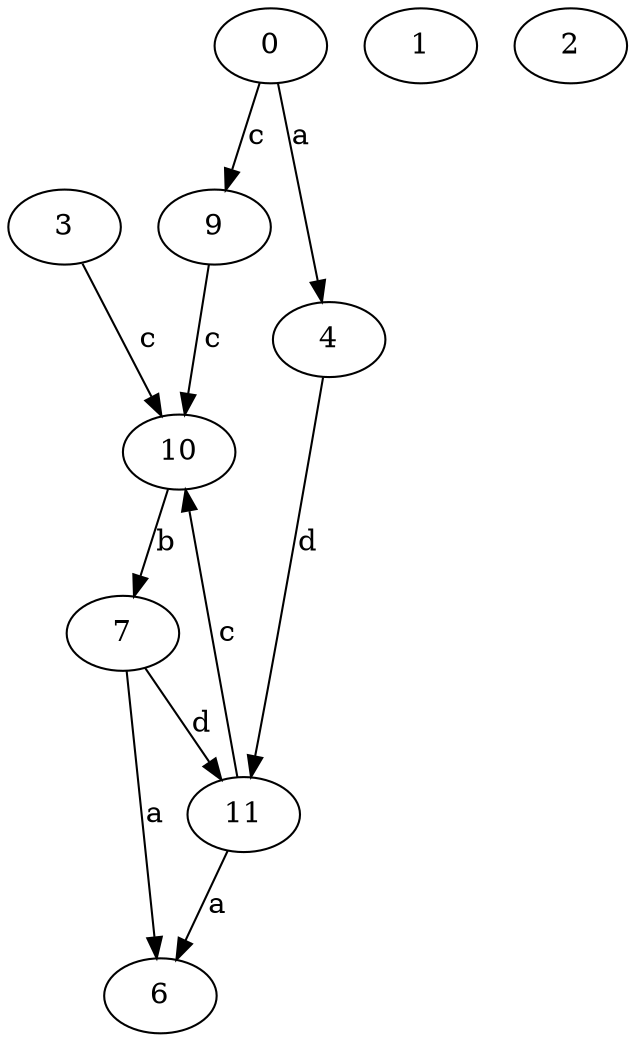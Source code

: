 strict digraph  {
3;
4;
0;
1;
6;
7;
2;
9;
10;
11;
3 -> 10  [label=c];
4 -> 11  [label=d];
0 -> 4  [label=a];
0 -> 9  [label=c];
7 -> 6  [label=a];
7 -> 11  [label=d];
9 -> 10  [label=c];
10 -> 7  [label=b];
11 -> 6  [label=a];
11 -> 10  [label=c];
}
